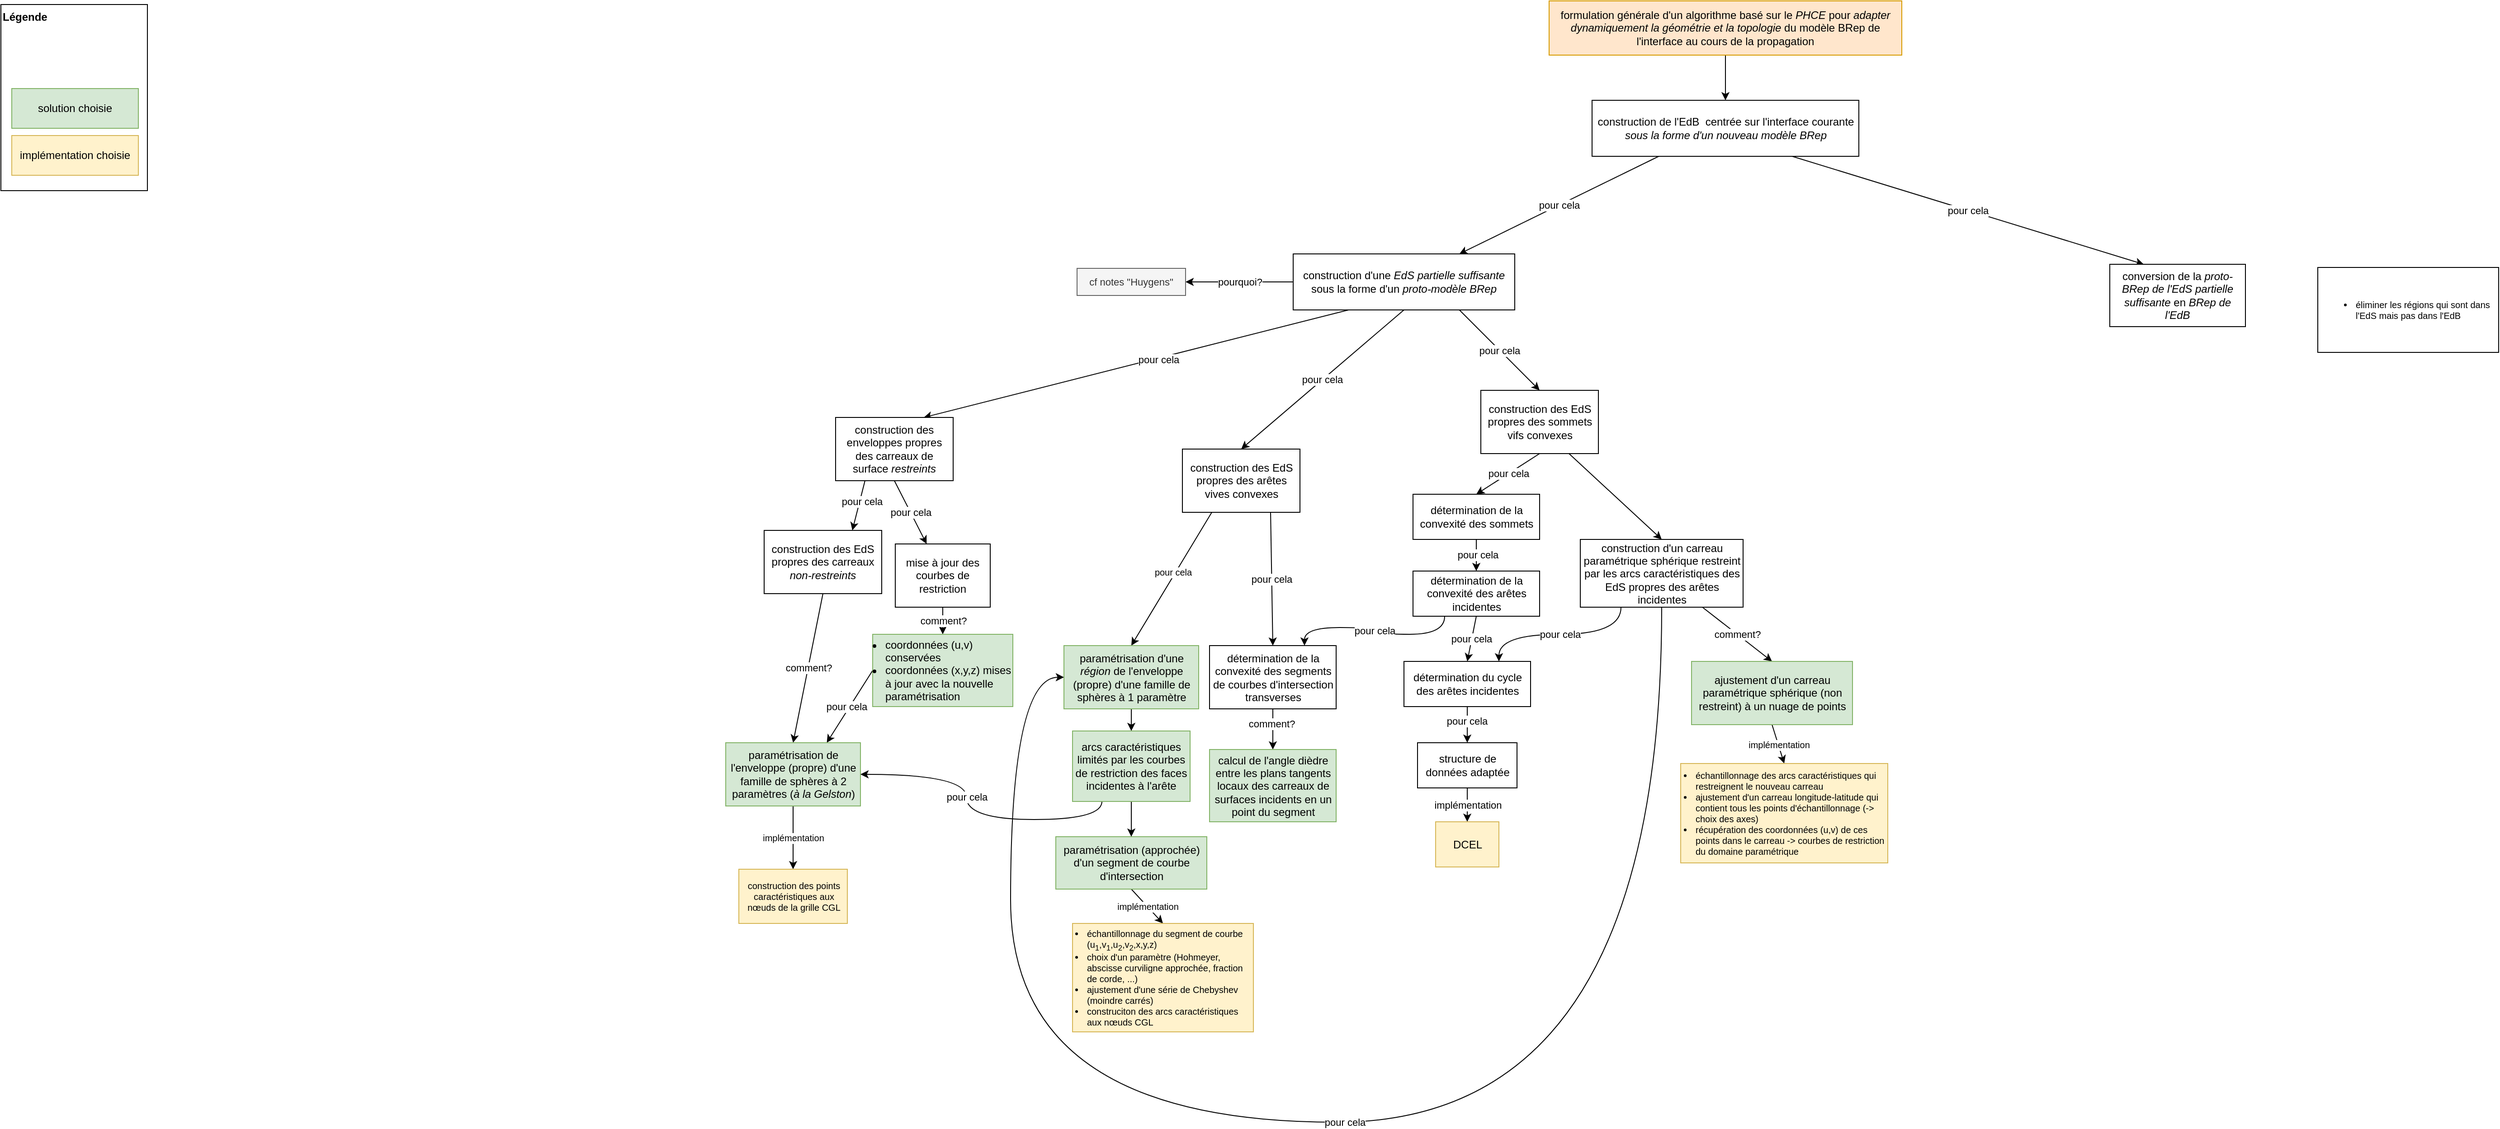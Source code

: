 <mxfile version="10.6.9" type="device"><diagram id="KXHf6AQ-3u6WL2fKHsiy" name="Page-1"><mxGraphModel dx="1158" dy="703" grid="1" gridSize="10" guides="1" tooltips="1" connect="1" arrows="1" fold="1" page="1" pageScale="1" pageWidth="4000" pageHeight="3000" math="0" shadow="0"><root><mxCell id="0"/><mxCell id="1" parent="0"/><mxCell id="o6JNtTBP7AvAnMCSTuQh-4" style="rounded=0;orthogonalLoop=1;jettySize=auto;html=1;exitX=0.5;exitY=1;exitDx=0;exitDy=0;entryX=0.5;entryY=0;entryDx=0;entryDy=0;" edge="1" parent="1" source="o6JNtTBP7AvAnMCSTuQh-2" target="o6JNtTBP7AvAnMCSTuQh-3"><mxGeometry relative="1" as="geometry"/></mxCell><mxCell id="o6JNtTBP7AvAnMCSTuQh-2" value="formulation générale d'un algorithme basé sur le &lt;i&gt;PHCE&lt;/i&gt; pour &lt;i&gt;adapter dynamiquement la géométrie et la topologie&lt;/i&gt; du modèle BRep de l'interface au cours de la propagation" style="rounded=0;whiteSpace=wrap;html=1;strokeColor=#d79b00;fillColor=#ffe6cc;" vertex="1" parent="1"><mxGeometry x="1760" y="20" width="390" height="60" as="geometry"/></mxCell><mxCell id="o6JNtTBP7AvAnMCSTuQh-6" value="pour cela" style="edgeStyle=none;rounded=0;orthogonalLoop=1;jettySize=auto;html=1;exitX=0.25;exitY=1;exitDx=0;exitDy=0;entryX=0.75;entryY=0;entryDx=0;entryDy=0;" edge="1" parent="1" source="o6JNtTBP7AvAnMCSTuQh-3" target="o6JNtTBP7AvAnMCSTuQh-5"><mxGeometry relative="1" as="geometry"><mxPoint x="1893.429" y="242" as="sourcePoint"/></mxGeometry></mxCell><mxCell id="o6JNtTBP7AvAnMCSTuQh-12" value="pour cela" style="edgeStyle=none;rounded=0;orthogonalLoop=1;jettySize=auto;html=1;exitX=0.75;exitY=1;exitDx=0;exitDy=0;entryX=0.25;entryY=0;entryDx=0;entryDy=0;" edge="1" parent="1" source="o6JNtTBP7AvAnMCSTuQh-3" target="o6JNtTBP7AvAnMCSTuQh-11"><mxGeometry relative="1" as="geometry"><mxPoint x="2039.143" y="242" as="sourcePoint"/></mxGeometry></mxCell><mxCell id="o6JNtTBP7AvAnMCSTuQh-3" value="construction de l'EdB&amp;nbsp; centrée sur l'interface courante &lt;i&gt;sous la forme d'un nouveau modèle BRep&lt;/i&gt;" style="rounded=0;whiteSpace=wrap;html=1;strokeColor=#000000;fillColor=#ffffff;fontSize=12;align=center;fontStyle=0" vertex="1" parent="1"><mxGeometry x="1807.5" y="130" width="295" height="62" as="geometry"/></mxCell><mxCell id="o6JNtTBP7AvAnMCSTuQh-16" style="rounded=0;orthogonalLoop=1;jettySize=auto;html=1;exitX=0.25;exitY=1;exitDx=0;exitDy=0;entryX=0.75;entryY=0;entryDx=0;entryDy=0;" edge="1" parent="1" source="o6JNtTBP7AvAnMCSTuQh-5" target="o6JNtTBP7AvAnMCSTuQh-7"><mxGeometry relative="1" as="geometry"/></mxCell><mxCell id="o6JNtTBP7AvAnMCSTuQh-37" value="pour cela" style="text;html=1;resizable=0;points=[];align=center;verticalAlign=middle;labelBackgroundColor=#ffffff;fontSize=11;" vertex="1" connectable="0" parent="o6JNtTBP7AvAnMCSTuQh-16"><mxGeometry x="-0.101" y="2" relative="1" as="geometry"><mxPoint y="-1" as="offset"/></mxGeometry></mxCell><mxCell id="o6JNtTBP7AvAnMCSTuQh-17" value="pour cela" style="edgeStyle=none;rounded=0;orthogonalLoop=1;jettySize=auto;html=1;exitX=0.5;exitY=1;exitDx=0;exitDy=0;entryX=0.5;entryY=0;entryDx=0;entryDy=0;" edge="1" parent="1" source="o6JNtTBP7AvAnMCSTuQh-5" target="o6JNtTBP7AvAnMCSTuQh-14"><mxGeometry relative="1" as="geometry"/></mxCell><mxCell id="o6JNtTBP7AvAnMCSTuQh-18" value="pour cela" style="rounded=0;orthogonalLoop=1;jettySize=auto;html=1;exitX=0.75;exitY=1;exitDx=0;exitDy=0;entryX=0.5;entryY=0;entryDx=0;entryDy=0;" edge="1" parent="1" source="o6JNtTBP7AvAnMCSTuQh-5" target="o6JNtTBP7AvAnMCSTuQh-15"><mxGeometry relative="1" as="geometry"/></mxCell><mxCell id="o6JNtTBP7AvAnMCSTuQh-33" value="pourquoi?" style="edgeStyle=none;rounded=0;orthogonalLoop=1;jettySize=auto;html=1;exitX=0;exitY=0.5;exitDx=0;exitDy=0;entryX=1;entryY=0.5;entryDx=0;entryDy=0;fontSize=11;" edge="1" parent="1" source="o6JNtTBP7AvAnMCSTuQh-5" target="o6JNtTBP7AvAnMCSTuQh-32"><mxGeometry relative="1" as="geometry"/></mxCell><mxCell id="o6JNtTBP7AvAnMCSTuQh-5" value="construction d'une &lt;i&gt;EdS partielle suffisante &lt;/i&gt;sous la forme d'un&lt;i&gt; proto-modèle BRep&lt;br&gt;&lt;/i&gt;" style="rounded=0;whiteSpace=wrap;html=1;strokeColor=#000000;fillColor=#ffffff;fontSize=12;align=center;fontStyle=0" vertex="1" parent="1"><mxGeometry x="1477" y="300" width="245" height="62" as="geometry"/></mxCell><mxCell id="o6JNtTBP7AvAnMCSTuQh-20" style="edgeStyle=none;rounded=0;orthogonalLoop=1;jettySize=auto;html=1;exitX=0.25;exitY=1;exitDx=0;exitDy=0;entryX=0.75;entryY=0;entryDx=0;entryDy=0;" edge="1" parent="1" source="o6JNtTBP7AvAnMCSTuQh-7" target="o6JNtTBP7AvAnMCSTuQh-19"><mxGeometry relative="1" as="geometry"><mxPoint x="990" y="591" as="targetPoint"/></mxGeometry></mxCell><mxCell id="o6JNtTBP7AvAnMCSTuQh-30" value="pour cela" style="text;html=1;resizable=0;points=[];align=center;verticalAlign=middle;labelBackgroundColor=#ffffff;fontSize=11;" vertex="1" connectable="0" parent="o6JNtTBP7AvAnMCSTuQh-20"><mxGeometry x="-0.209" y="2" relative="1" as="geometry"><mxPoint as="offset"/></mxGeometry></mxCell><mxCell id="o6JNtTBP7AvAnMCSTuQh-23" value="pour cela" style="edgeStyle=none;rounded=0;orthogonalLoop=1;jettySize=auto;html=1;exitX=0.5;exitY=1;exitDx=0;exitDy=0;" edge="1" parent="1" source="o6JNtTBP7AvAnMCSTuQh-7" target="o6JNtTBP7AvAnMCSTuQh-21"><mxGeometry relative="1" as="geometry"/></mxCell><mxCell id="o6JNtTBP7AvAnMCSTuQh-7" value="construction des enveloppes propres des carreaux de surface &lt;i&gt;restreints&lt;/i&gt;" style="rounded=0;whiteSpace=wrap;html=1;strokeColor=#000000;fillColor=#ffffff;fontSize=12;align=center;fontStyle=0" vertex="1" parent="1"><mxGeometry x="971" y="481" width="130" height="70" as="geometry"/></mxCell><mxCell id="o6JNtTBP7AvAnMCSTuQh-11" value="conversion de la &lt;i&gt;proto-BRep de l'EdS partielle suffisante&lt;/i&gt; en &lt;i&gt;BRep de l'EdB&lt;/i&gt;" style="rounded=0;whiteSpace=wrap;html=1;strokeColor=#000000;fillColor=#ffffff;fontSize=12;align=center;fontStyle=0" vertex="1" parent="1"><mxGeometry x="2380" y="311.5" width="150" height="69" as="geometry"/></mxCell><mxCell id="o6JNtTBP7AvAnMCSTuQh-43" value="pour cela" style="rounded=0;orthogonalLoop=1;jettySize=auto;html=1;exitX=0.75;exitY=1;exitDx=0;exitDy=0;entryX=0.5;entryY=0;entryDx=0;entryDy=0;fontSize=11;" edge="1" parent="1" source="o6JNtTBP7AvAnMCSTuQh-14" target="o6JNtTBP7AvAnMCSTuQh-39"><mxGeometry relative="1" as="geometry"/></mxCell><mxCell id="o6JNtTBP7AvAnMCSTuQh-62" style="edgeStyle=none;rounded=0;orthogonalLoop=1;jettySize=auto;html=1;exitX=0.25;exitY=1;exitDx=0;exitDy=0;entryX=0.5;entryY=0;entryDx=0;entryDy=0;fontSize=11;" edge="1" parent="1" source="o6JNtTBP7AvAnMCSTuQh-14" target="o6JNtTBP7AvAnMCSTuQh-58"><mxGeometry relative="1" as="geometry"/></mxCell><mxCell id="o6JNtTBP7AvAnMCSTuQh-73" value="pour cela" style="text;html=1;resizable=0;points=[];align=center;verticalAlign=middle;labelBackgroundColor=#ffffff;fontSize=10;" vertex="1" connectable="0" parent="o6JNtTBP7AvAnMCSTuQh-62"><mxGeometry x="-0.078" y="-2" relative="1" as="geometry"><mxPoint y="-1" as="offset"/></mxGeometry></mxCell><mxCell id="o6JNtTBP7AvAnMCSTuQh-14" value="construction des EdS propres des arêtes vives convexes" style="rounded=0;whiteSpace=wrap;html=1;strokeColor=#000000;fillColor=#ffffff;fontSize=12;align=center;fontStyle=0" vertex="1" parent="1"><mxGeometry x="1354.5" y="516" width="130" height="70" as="geometry"/></mxCell><mxCell id="o6JNtTBP7AvAnMCSTuQh-45" value="pour cela" style="edgeStyle=none;rounded=0;orthogonalLoop=1;jettySize=auto;html=1;exitX=0.5;exitY=1;exitDx=0;exitDy=0;entryX=0.5;entryY=0;entryDx=0;entryDy=0;fontSize=11;" edge="1" parent="1" source="o6JNtTBP7AvAnMCSTuQh-15" target="o6JNtTBP7AvAnMCSTuQh-44"><mxGeometry relative="1" as="geometry"/></mxCell><mxCell id="o6JNtTBP7AvAnMCSTuQh-64" style="edgeStyle=none;rounded=0;orthogonalLoop=1;jettySize=auto;html=1;exitX=0.75;exitY=1;exitDx=0;exitDy=0;entryX=0.5;entryY=0;entryDx=0;entryDy=0;fontSize=11;" edge="1" parent="1" source="o6JNtTBP7AvAnMCSTuQh-15" target="o6JNtTBP7AvAnMCSTuQh-63"><mxGeometry relative="1" as="geometry"/></mxCell><mxCell id="o6JNtTBP7AvAnMCSTuQh-15" value="construction des EdS propres des sommets vifs convexes" style="rounded=0;whiteSpace=wrap;html=1;strokeColor=#000000;fillColor=#ffffff;fontSize=12;align=center;fontStyle=0" vertex="1" parent="1"><mxGeometry x="1684.5" y="451" width="130" height="70" as="geometry"/></mxCell><mxCell id="o6JNtTBP7AvAnMCSTuQh-27" value="comment?" style="edgeStyle=none;rounded=0;orthogonalLoop=1;jettySize=auto;html=1;exitX=0.5;exitY=1;exitDx=0;exitDy=0;entryX=0.5;entryY=0;entryDx=0;entryDy=0;" edge="1" parent="1" source="o6JNtTBP7AvAnMCSTuQh-19" target="o6JNtTBP7AvAnMCSTuQh-25"><mxGeometry relative="1" as="geometry"/></mxCell><mxCell id="o6JNtTBP7AvAnMCSTuQh-19" value="construction des EdS propres des carreaux &lt;i&gt;non-restreints&lt;/i&gt;" style="rounded=0;whiteSpace=wrap;html=1;strokeColor=#000000;fillColor=#ffffff;fontSize=12;align=center;fontStyle=0" vertex="1" parent="1"><mxGeometry x="892" y="606" width="130" height="70" as="geometry"/></mxCell><mxCell id="o6JNtTBP7AvAnMCSTuQh-24" value="comment?" style="edgeStyle=none;rounded=0;orthogonalLoop=1;jettySize=auto;html=1;exitX=0.5;exitY=1;exitDx=0;exitDy=0;entryX=0.5;entryY=0;entryDx=0;entryDy=0;" edge="1" parent="1" source="o6JNtTBP7AvAnMCSTuQh-21" target="o6JNtTBP7AvAnMCSTuQh-22"><mxGeometry relative="1" as="geometry"/></mxCell><mxCell id="o6JNtTBP7AvAnMCSTuQh-21" value="mise à jour des courbes de restriction" style="rounded=0;whiteSpace=wrap;html=1;strokeColor=#000000;fillColor=#ffffff;fontSize=12;align=center;fontStyle=0" vertex="1" parent="1"><mxGeometry x="1037" y="621" width="105" height="70" as="geometry"/></mxCell><mxCell id="o6JNtTBP7AvAnMCSTuQh-26" style="edgeStyle=none;rounded=0;orthogonalLoop=1;jettySize=auto;html=1;exitX=0;exitY=0.5;exitDx=0;exitDy=0;entryX=0.75;entryY=0;entryDx=0;entryDy=0;" edge="1" parent="1" source="o6JNtTBP7AvAnMCSTuQh-22" target="o6JNtTBP7AvAnMCSTuQh-25"><mxGeometry relative="1" as="geometry"/></mxCell><mxCell id="o6JNtTBP7AvAnMCSTuQh-28" value="pour cela" style="text;html=1;resizable=0;points=[];align=center;verticalAlign=middle;labelBackgroundColor=#ffffff;fontSize=11;" vertex="1" connectable="0" parent="o6JNtTBP7AvAnMCSTuQh-26"><mxGeometry x="0.036" y="-3" relative="1" as="geometry"><mxPoint as="offset"/></mxGeometry></mxCell><mxCell id="o6JNtTBP7AvAnMCSTuQh-22" value="&lt;ul&gt;&lt;li&gt;coordonnées (u,v) conservées&lt;/li&gt;&lt;li&gt;coordonnées (x,y,z) mises à jour avec la nouvelle paramétrisation&lt;/li&gt;&lt;/ul&gt;" style="rounded=0;whiteSpace=wrap;html=1;strokeColor=#82b366;fillColor=#d5e8d4;fontSize=12;align=left;fontStyle=0;spacingLeft=-28;" vertex="1" parent="1"><mxGeometry x="1012" y="721" width="155" height="80" as="geometry"/></mxCell><mxCell id="o6JNtTBP7AvAnMCSTuQh-79" value="implémentation" style="edgeStyle=none;rounded=0;orthogonalLoop=1;jettySize=auto;html=1;exitX=0.5;exitY=1;exitDx=0;exitDy=0;entryX=0.5;entryY=0;entryDx=0;entryDy=0;fontSize=10;" edge="1" parent="1" source="o6JNtTBP7AvAnMCSTuQh-25" target="o6JNtTBP7AvAnMCSTuQh-78"><mxGeometry relative="1" as="geometry"/></mxCell><mxCell id="o6JNtTBP7AvAnMCSTuQh-25" value="paramétrisation de l'enveloppe (propre) d'une famille de sphères à 2 paramètres (&lt;i&gt;à la Gelston&lt;/i&gt;)" style="rounded=0;whiteSpace=wrap;html=1;fontSize=12;align=center;fontStyle=0;fillColor=#d5e8d4;strokeColor=#82b366;" vertex="1" parent="1"><mxGeometry x="849.5" y="841" width="149" height="70" as="geometry"/></mxCell><mxCell id="o6JNtTBP7AvAnMCSTuQh-32" value="cf notes &quot;Huygens&quot;" style="rounded=0;whiteSpace=wrap;html=1;fontSize=11;align=center;fillColor=#f5f5f5;strokeColor=#666666;fontColor=#333333;" vertex="1" parent="1"><mxGeometry x="1238" y="316" width="120" height="30" as="geometry"/></mxCell><mxCell id="o6JNtTBP7AvAnMCSTuQh-76" value="implémentation" style="edgeStyle=none;rounded=0;orthogonalLoop=1;jettySize=auto;html=1;exitX=0.5;exitY=1;exitDx=0;exitDy=0;entryX=0.5;entryY=0;entryDx=0;entryDy=0;fontSize=10;" edge="1" parent="1" source="o6JNtTBP7AvAnMCSTuQh-38" target="o6JNtTBP7AvAnMCSTuQh-74"><mxGeometry relative="1" as="geometry"/></mxCell><mxCell id="o6JNtTBP7AvAnMCSTuQh-38" value="paramétrisation (approchée) d'un segment de courbe d'intersection" style="rounded=0;whiteSpace=wrap;html=1;strokeColor=#82b366;fillColor=#d5e8d4;fontSize=12;align=center;fontStyle=0" vertex="1" parent="1"><mxGeometry x="1214.5" y="945" width="167" height="58" as="geometry"/></mxCell><mxCell id="o6JNtTBP7AvAnMCSTuQh-41" style="edgeStyle=orthogonalEdgeStyle;curved=1;rounded=0;orthogonalLoop=1;jettySize=auto;html=1;exitX=0.5;exitY=1;exitDx=0;exitDy=0;entryX=0.5;entryY=0;entryDx=0;entryDy=0;fontSize=11;" edge="1" parent="1" source="o6JNtTBP7AvAnMCSTuQh-39" target="o6JNtTBP7AvAnMCSTuQh-40"><mxGeometry relative="1" as="geometry"/></mxCell><mxCell id="o6JNtTBP7AvAnMCSTuQh-42" value="comment?" style="text;html=1;resizable=0;points=[];align=center;verticalAlign=middle;labelBackgroundColor=#ffffff;fontSize=11;" vertex="1" connectable="0" parent="o6JNtTBP7AvAnMCSTuQh-41"><mxGeometry x="-0.289" y="-2" relative="1" as="geometry"><mxPoint as="offset"/></mxGeometry></mxCell><mxCell id="o6JNtTBP7AvAnMCSTuQh-39" value="détermination de la convexité des segments de courbes d'intersection transverses" style="rounded=0;whiteSpace=wrap;html=1;strokeColor=#000000;fillColor=#ffffff;fontSize=12;align=center;fontStyle=0" vertex="1" parent="1"><mxGeometry x="1384.5" y="733.5" width="140" height="70" as="geometry"/></mxCell><mxCell id="o6JNtTBP7AvAnMCSTuQh-40" value="calcul de l'angle dièdre entre les plans tangents locaux des carreaux de surfaces incidents en un point du segment" style="rounded=0;whiteSpace=wrap;html=1;strokeColor=#82b366;fillColor=#d5e8d4;fontSize=12;align=center;fontStyle=0" vertex="1" parent="1"><mxGeometry x="1384.5" y="848.5" width="140" height="80" as="geometry"/></mxCell><mxCell id="o6JNtTBP7AvAnMCSTuQh-47" style="edgeStyle=none;rounded=0;orthogonalLoop=1;jettySize=auto;html=1;exitX=0.5;exitY=1;exitDx=0;exitDy=0;entryX=0.5;entryY=0;entryDx=0;entryDy=0;fontSize=11;" edge="1" parent="1" source="o6JNtTBP7AvAnMCSTuQh-44" target="o6JNtTBP7AvAnMCSTuQh-46"><mxGeometry relative="1" as="geometry"/></mxCell><mxCell id="o6JNtTBP7AvAnMCSTuQh-49" value="pour cela" style="text;html=1;resizable=0;points=[];align=center;verticalAlign=middle;labelBackgroundColor=#ffffff;fontSize=11;" vertex="1" connectable="0" parent="o6JNtTBP7AvAnMCSTuQh-47"><mxGeometry x="-0.029" y="1" relative="1" as="geometry"><mxPoint as="offset"/></mxGeometry></mxCell><mxCell id="o6JNtTBP7AvAnMCSTuQh-44" value="détermination de la convexité des sommets" style="rounded=0;whiteSpace=wrap;html=1;strokeColor=#000000;fillColor=#ffffff;fontSize=12;align=center;fontStyle=0" vertex="1" parent="1"><mxGeometry x="1609.5" y="566" width="140" height="50" as="geometry"/></mxCell><mxCell id="o6JNtTBP7AvAnMCSTuQh-48" value="pour cela" style="edgeStyle=orthogonalEdgeStyle;rounded=0;orthogonalLoop=1;jettySize=auto;html=1;exitX=0.25;exitY=1;exitDx=0;exitDy=0;entryX=0.75;entryY=0;entryDx=0;entryDy=0;fontSize=11;curved=1;" edge="1" parent="1" source="o6JNtTBP7AvAnMCSTuQh-46" target="o6JNtTBP7AvAnMCSTuQh-39"><mxGeometry relative="1" as="geometry"/></mxCell><mxCell id="o6JNtTBP7AvAnMCSTuQh-51" value="pour cela" style="edgeStyle=none;rounded=0;orthogonalLoop=1;jettySize=auto;html=1;exitX=0.5;exitY=1;exitDx=0;exitDy=0;entryX=0.5;entryY=0;entryDx=0;entryDy=0;fontSize=11;" edge="1" parent="1" source="o6JNtTBP7AvAnMCSTuQh-46" target="o6JNtTBP7AvAnMCSTuQh-50"><mxGeometry relative="1" as="geometry"/></mxCell><mxCell id="o6JNtTBP7AvAnMCSTuQh-46" value="détermination de la convexité des arêtes incidentes" style="rounded=0;whiteSpace=wrap;html=1;strokeColor=#000000;fillColor=#ffffff;fontSize=12;align=center;fontStyle=0" vertex="1" parent="1"><mxGeometry x="1609.5" y="651" width="140" height="50" as="geometry"/></mxCell><mxCell id="o6JNtTBP7AvAnMCSTuQh-54" style="edgeStyle=none;rounded=0;orthogonalLoop=1;jettySize=auto;html=1;exitX=0.5;exitY=1;exitDx=0;exitDy=0;entryX=0.5;entryY=0;entryDx=0;entryDy=0;fontSize=11;" edge="1" parent="1" source="o6JNtTBP7AvAnMCSTuQh-50" target="o6JNtTBP7AvAnMCSTuQh-52"><mxGeometry relative="1" as="geometry"/></mxCell><mxCell id="o6JNtTBP7AvAnMCSTuQh-55" value="pour cela" style="text;html=1;resizable=0;points=[];align=center;verticalAlign=middle;labelBackgroundColor=#ffffff;fontSize=11;" vertex="1" connectable="0" parent="o6JNtTBP7AvAnMCSTuQh-54"><mxGeometry x="-0.2" y="-1" relative="1" as="geometry"><mxPoint as="offset"/></mxGeometry></mxCell><mxCell id="o6JNtTBP7AvAnMCSTuQh-50" value="détermination du cycle des arêtes incidentes" style="rounded=0;whiteSpace=wrap;html=1;strokeColor=#000000;fillColor=#ffffff;fontSize=12;align=center;fontStyle=0" vertex="1" parent="1"><mxGeometry x="1599.5" y="751" width="140" height="50" as="geometry"/></mxCell><mxCell id="o6JNtTBP7AvAnMCSTuQh-56" value="implémentation" style="edgeStyle=none;rounded=0;orthogonalLoop=1;jettySize=auto;html=1;exitX=0.5;exitY=1;exitDx=0;exitDy=0;entryX=0.5;entryY=0;entryDx=0;entryDy=0;fontSize=11;" edge="1" parent="1" source="o6JNtTBP7AvAnMCSTuQh-52" target="o6JNtTBP7AvAnMCSTuQh-53"><mxGeometry relative="1" as="geometry"/></mxCell><mxCell id="o6JNtTBP7AvAnMCSTuQh-52" value="structure de données adaptée" style="rounded=0;whiteSpace=wrap;html=1;strokeColor=#000000;fillColor=#ffffff;fontSize=12;align=center;fontStyle=0" vertex="1" parent="1"><mxGeometry x="1614.5" y="841" width="110" height="50" as="geometry"/></mxCell><mxCell id="o6JNtTBP7AvAnMCSTuQh-53" value="DCEL" style="rounded=0;whiteSpace=wrap;html=1;strokeColor=#d6b656;fillColor=#fff2cc;fontSize=12;align=center;fontStyle=0" vertex="1" parent="1"><mxGeometry x="1634.5" y="928.5" width="70" height="50" as="geometry"/></mxCell><mxCell id="o6JNtTBP7AvAnMCSTuQh-60" style="edgeStyle=orthogonalEdgeStyle;curved=1;rounded=0;orthogonalLoop=1;jettySize=auto;html=1;exitX=0.5;exitY=1;exitDx=0;exitDy=0;entryX=0.5;entryY=0;entryDx=0;entryDy=0;fontSize=11;" edge="1" parent="1" source="o6JNtTBP7AvAnMCSTuQh-58" target="o6JNtTBP7AvAnMCSTuQh-59"><mxGeometry relative="1" as="geometry"/></mxCell><mxCell id="o6JNtTBP7AvAnMCSTuQh-58" value="paramétrisation d'une &lt;i&gt;région&lt;/i&gt; de l'enveloppe (propre) d'une famille de sphères à 1 paramètre" style="rounded=0;whiteSpace=wrap;html=1;fontSize=12;align=center;fontStyle=0;fillColor=#d5e8d4;strokeColor=#82b366;" vertex="1" parent="1"><mxGeometry x="1223.5" y="733.5" width="149" height="70" as="geometry"/></mxCell><mxCell id="o6JNtTBP7AvAnMCSTuQh-61" style="rounded=0;orthogonalLoop=1;jettySize=auto;html=1;exitX=0.5;exitY=1;exitDx=0;exitDy=0;entryX=0.5;entryY=0;entryDx=0;entryDy=0;fontSize=11;" edge="1" parent="1" source="o6JNtTBP7AvAnMCSTuQh-59" target="o6JNtTBP7AvAnMCSTuQh-38"><mxGeometry relative="1" as="geometry"/></mxCell><mxCell id="o6JNtTBP7AvAnMCSTuQh-66" value="pour cela" style="edgeStyle=orthogonalEdgeStyle;curved=1;rounded=0;orthogonalLoop=1;jettySize=auto;html=1;exitX=0.25;exitY=1;exitDx=0;exitDy=0;entryX=1;entryY=0.5;entryDx=0;entryDy=0;fontSize=11;" edge="1" parent="1" source="o6JNtTBP7AvAnMCSTuQh-59" target="o6JNtTBP7AvAnMCSTuQh-25"><mxGeometry x="0.157" relative="1" as="geometry"><Array as="points"><mxPoint x="1265.5" y="926"/><mxPoint x="1115.5" y="926"/><mxPoint x="1115.5" y="876"/></Array><mxPoint as="offset"/></mxGeometry></mxCell><mxCell id="o6JNtTBP7AvAnMCSTuQh-59" value="arcs caractéristiques limités par les courbes de restriction des faces incidentes à l'arête" style="rounded=0;whiteSpace=wrap;html=1;strokeColor=#82b366;fillColor=#d5e8d4;fontSize=12;align=center;fontStyle=0" vertex="1" parent="1"><mxGeometry x="1233" y="828" width="130" height="78" as="geometry"/></mxCell><mxCell id="o6JNtTBP7AvAnMCSTuQh-65" value="pour cela" style="edgeStyle=orthogonalEdgeStyle;rounded=0;orthogonalLoop=1;jettySize=auto;html=1;exitX=0.25;exitY=1;exitDx=0;exitDy=0;entryX=0.75;entryY=0;entryDx=0;entryDy=0;fontSize=11;curved=1;" edge="1" parent="1" source="o6JNtTBP7AvAnMCSTuQh-63" target="o6JNtTBP7AvAnMCSTuQh-50"><mxGeometry relative="1" as="geometry"/></mxCell><mxCell id="o6JNtTBP7AvAnMCSTuQh-67" value="pour cela" style="edgeStyle=orthogonalEdgeStyle;curved=1;rounded=0;orthogonalLoop=1;jettySize=auto;html=1;exitX=0.5;exitY=1;exitDx=0;exitDy=0;entryX=0;entryY=0.5;entryDx=0;entryDy=0;fontSize=11;" edge="1" parent="1" source="o6JNtTBP7AvAnMCSTuQh-63" target="o6JNtTBP7AvAnMCSTuQh-58"><mxGeometry relative="1" as="geometry"><Array as="points"><mxPoint x="1884.5" y="1261"/><mxPoint x="1164.5" y="1261"/><mxPoint x="1164.5" y="769"/></Array></mxGeometry></mxCell><mxCell id="o6JNtTBP7AvAnMCSTuQh-69" value="comment?" style="rounded=0;orthogonalLoop=1;jettySize=auto;html=1;exitX=0.75;exitY=1;exitDx=0;exitDy=0;entryX=0.5;entryY=0;entryDx=0;entryDy=0;fontSize=11;" edge="1" parent="1" source="o6JNtTBP7AvAnMCSTuQh-63" target="o6JNtTBP7AvAnMCSTuQh-68"><mxGeometry relative="1" as="geometry"/></mxCell><mxCell id="o6JNtTBP7AvAnMCSTuQh-63" value="construction d'un carreau paramétrique sphérique restreint par les arcs caractéristiques des EdS propres des arêtes incidentes" style="rounded=0;whiteSpace=wrap;html=1;strokeColor=#000000;fillColor=#ffffff;fontSize=12;align=center;fontStyle=0" vertex="1" parent="1"><mxGeometry x="1794.5" y="616" width="180" height="75" as="geometry"/></mxCell><mxCell id="o6JNtTBP7AvAnMCSTuQh-71" style="edgeStyle=none;rounded=0;orthogonalLoop=1;jettySize=auto;html=1;exitX=0.5;exitY=1;exitDx=0;exitDy=0;entryX=0.5;entryY=0;entryDx=0;entryDy=0;fontSize=10;" edge="1" parent="1" source="o6JNtTBP7AvAnMCSTuQh-68" target="o6JNtTBP7AvAnMCSTuQh-70"><mxGeometry relative="1" as="geometry"/></mxCell><mxCell id="o6JNtTBP7AvAnMCSTuQh-72" value="implémentation" style="text;html=1;resizable=0;points=[];align=center;verticalAlign=middle;labelBackgroundColor=#ffffff;fontSize=10;" vertex="1" connectable="0" parent="o6JNtTBP7AvAnMCSTuQh-71"><mxGeometry x="0.023" relative="1" as="geometry"><mxPoint as="offset"/></mxGeometry></mxCell><mxCell id="o6JNtTBP7AvAnMCSTuQh-68" value="ajustement d'un carreau paramétrique sphérique (non restreint) à un nuage de points" style="rounded=0;whiteSpace=wrap;html=1;strokeColor=#82b366;fillColor=#d5e8d4;fontSize=12;align=center;fontStyle=0" vertex="1" parent="1"><mxGeometry x="1917.5" y="751" width="178" height="70" as="geometry"/></mxCell><mxCell id="o6JNtTBP7AvAnMCSTuQh-70" value="&lt;div style=&quot;font-size: 10px&quot; align=&quot;left&quot;&gt;&lt;ul style=&quot;font-size: 10px&quot;&gt;&lt;li style=&quot;font-size: 10px&quot;&gt;échantillonnage des arcs caractéristiques qui restreignent le nouveau carreau&lt;/li&gt;&lt;li style=&quot;font-size: 10px&quot;&gt;ajustement d'un carreau longitude-latitude qui contient tous les points d'échantillonnage (-&amp;gt; choix des axes)&lt;br&gt;&lt;/li&gt;&lt;li style=&quot;font-size: 10px&quot;&gt;récupération des coordonnées (u,v) de ces points dans le carreau -&amp;gt; courbes de restriction du domaine paramétrique&lt;br style=&quot;font-size: 10px&quot;&gt;&lt;/li&gt;&lt;/ul&gt;&lt;/div&gt;" style="rounded=0;whiteSpace=wrap;html=1;strokeColor=#d6b656;fillColor=#fff2cc;fontSize=10;align=center;fontStyle=0;spacingLeft=-25;" vertex="1" parent="1"><mxGeometry x="1905.5" y="864" width="229" height="110" as="geometry"/></mxCell><mxCell id="o6JNtTBP7AvAnMCSTuQh-74" value="&lt;div style=&quot;font-size: 10px&quot; align=&quot;left&quot;&gt;&lt;ul style=&quot;font-size: 10px&quot;&gt;&lt;li style=&quot;font-size: 10px&quot;&gt;échantillonnage du segment de courbe (u&lt;sub&gt;1&lt;/sub&gt;,v&lt;sub&gt;1&lt;/sub&gt;,u&lt;sub&gt;2&lt;/sub&gt;,v&lt;sub&gt;2&lt;/sub&gt;,x,y,z)&lt;br&gt;&lt;/li&gt;&lt;li style=&quot;font-size: 10px&quot;&gt;choix d'un paramètre (Hohmeyer, abscisse curviligne approchée, fraction de corde, ...)&lt;br&gt;&lt;/li&gt;&lt;li style=&quot;font-size: 10px&quot;&gt;ajustement d'une série de Chebyshev (moindre carrés)&lt;/li&gt;&lt;li style=&quot;font-size: 10px&quot;&gt;construciton des arcs caractéristiques aux nœuds CGL&lt;br&gt;&lt;/li&gt;&lt;/ul&gt;&lt;/div&gt;" style="rounded=0;whiteSpace=wrap;html=1;strokeColor=#d6b656;fillColor=#fff2cc;fontSize=10;align=center;fontStyle=0;spacingLeft=-25;" vertex="1" parent="1"><mxGeometry x="1233" y="1041" width="200" height="120" as="geometry"/></mxCell><mxCell id="o6JNtTBP7AvAnMCSTuQh-78" value="&lt;div align=&quot;center&quot;&gt;construction des points caractéristiques aux nœuds de la grille CGL &lt;/div&gt;" style="rounded=0;whiteSpace=wrap;html=1;strokeColor=#d6b656;fillColor=#fff2cc;fontSize=10;align=left;fontStyle=0;spacingLeft=0;" vertex="1" parent="1"><mxGeometry x="864" y="981" width="120" height="60" as="geometry"/></mxCell><mxCell id="o6JNtTBP7AvAnMCSTuQh-80" value="Légende" style="rounded=0;whiteSpace=wrap;html=1;align=left;verticalAlign=top;fontStyle=1" vertex="1" parent="1"><mxGeometry x="48" y="24" width="162" height="206" as="geometry"/></mxCell><mxCell id="o6JNtTBP7AvAnMCSTuQh-83" value="implémentation choisie" style="rounded=0;whiteSpace=wrap;html=1;align=center;fillColor=#fff2cc;strokeColor=#d6b656;" vertex="1" parent="1"><mxGeometry x="60" y="169" width="140" height="44" as="geometry"/></mxCell><mxCell id="o6JNtTBP7AvAnMCSTuQh-84" value="solution choisie" style="rounded=0;whiteSpace=wrap;html=1;align=center;fillColor=#d5e8d4;strokeColor=#82b366;" vertex="1" parent="1"><mxGeometry x="60" y="117" width="140" height="44" as="geometry"/></mxCell><mxCell id="o6JNtTBP7AvAnMCSTuQh-87" value="&lt;ul&gt;&lt;li&gt;éliminer les régions qui sont dans l'EdS mais pas dans l'EdB&lt;br&gt;&lt;/li&gt;&lt;/ul&gt;" style="rounded=0;whiteSpace=wrap;html=1;fontSize=10;align=left;" vertex="1" parent="1"><mxGeometry x="2610" y="315" width="200" height="94" as="geometry"/></mxCell></root></mxGraphModel></diagram></mxfile>